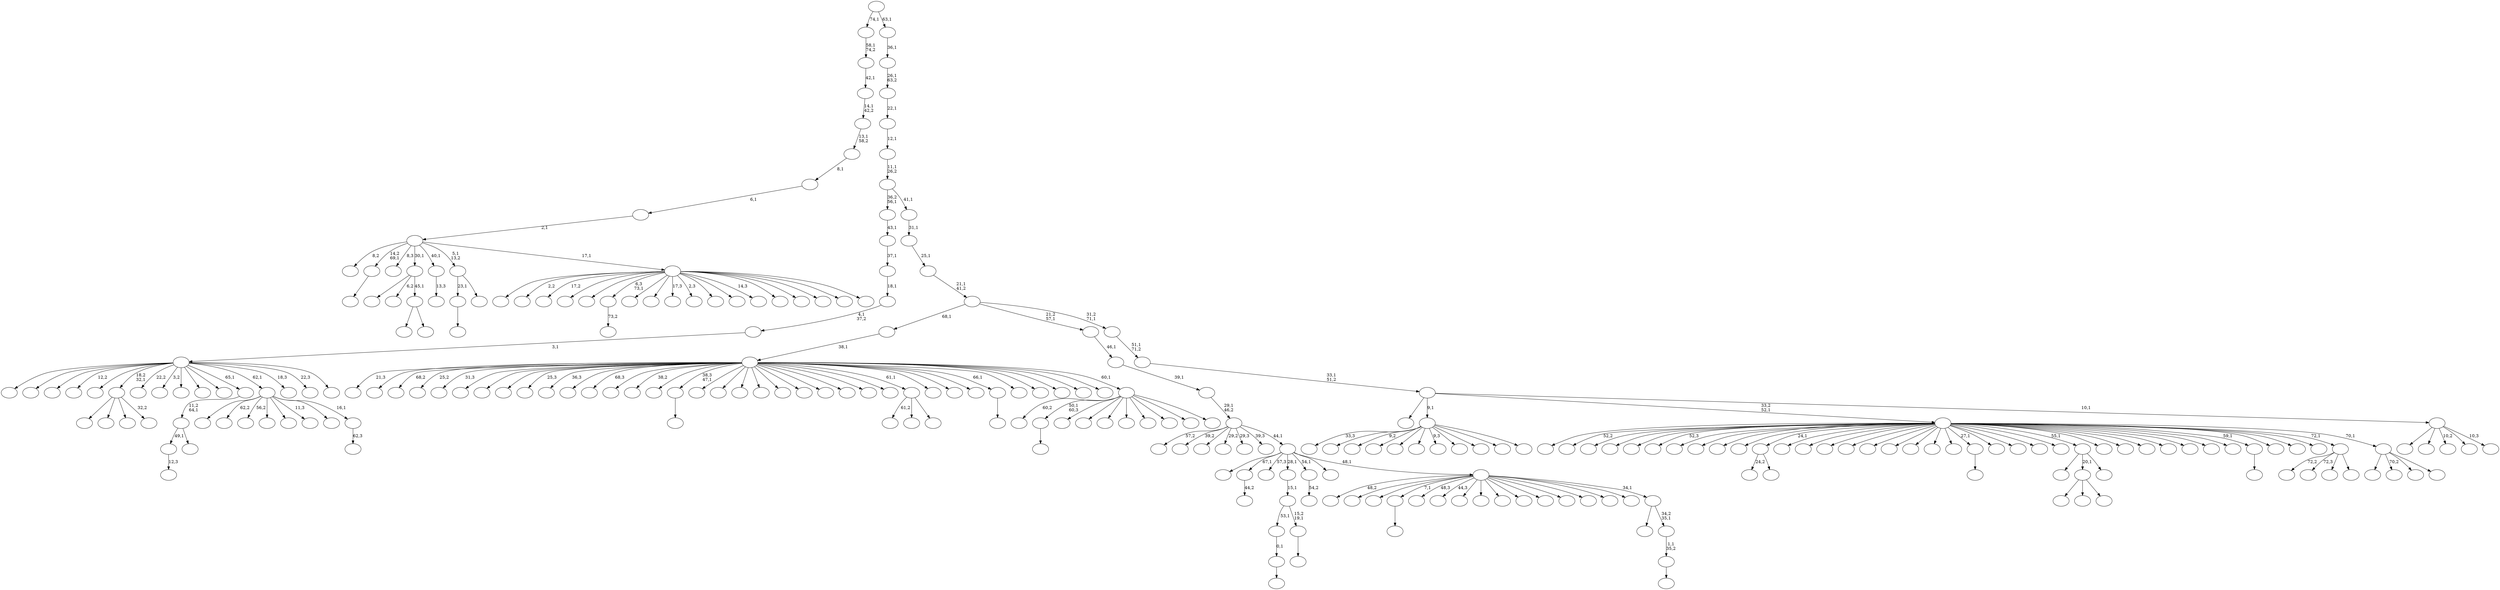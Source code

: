 digraph T {
	275 [label=""]
	274 [label=""]
	273 [label=""]
	272 [label=""]
	271 [label=""]
	270 [label=""]
	269 [label=""]
	268 [label=""]
	267 [label=""]
	266 [label=""]
	265 [label=""]
	264 [label=""]
	263 [label=""]
	262 [label=""]
	261 [label=""]
	260 [label=""]
	259 [label=""]
	258 [label=""]
	257 [label=""]
	256 [label=""]
	255 [label=""]
	254 [label=""]
	253 [label=""]
	252 [label=""]
	251 [label=""]
	250 [label=""]
	249 [label=""]
	248 [label=""]
	247 [label=""]
	246 [label=""]
	245 [label=""]
	244 [label=""]
	243 [label=""]
	242 [label=""]
	241 [label=""]
	240 [label=""]
	239 [label=""]
	238 [label=""]
	237 [label=""]
	236 [label=""]
	235 [label=""]
	234 [label=""]
	233 [label=""]
	232 [label=""]
	231 [label=""]
	230 [label=""]
	229 [label=""]
	228 [label=""]
	227 [label=""]
	226 [label=""]
	225 [label=""]
	224 [label=""]
	223 [label=""]
	222 [label=""]
	221 [label=""]
	220 [label=""]
	219 [label=""]
	218 [label=""]
	217 [label=""]
	216 [label=""]
	215 [label=""]
	214 [label=""]
	213 [label=""]
	212 [label=""]
	211 [label=""]
	210 [label=""]
	209 [label=""]
	208 [label=""]
	207 [label=""]
	206 [label=""]
	205 [label=""]
	204 [label=""]
	203 [label=""]
	202 [label=""]
	201 [label=""]
	200 [label=""]
	199 [label=""]
	198 [label=""]
	197 [label=""]
	196 [label=""]
	195 [label=""]
	194 [label=""]
	193 [label=""]
	192 [label=""]
	191 [label=""]
	190 [label=""]
	189 [label=""]
	188 [label=""]
	187 [label=""]
	186 [label=""]
	185 [label=""]
	184 [label=""]
	183 [label=""]
	182 [label=""]
	181 [label=""]
	180 [label=""]
	179 [label=""]
	178 [label=""]
	177 [label=""]
	176 [label=""]
	175 [label=""]
	174 [label=""]
	173 [label=""]
	172 [label=""]
	171 [label=""]
	170 [label=""]
	169 [label=""]
	168 [label=""]
	167 [label=""]
	166 [label=""]
	165 [label=""]
	164 [label=""]
	163 [label=""]
	162 [label=""]
	161 [label=""]
	160 [label=""]
	159 [label=""]
	158 [label=""]
	157 [label=""]
	156 [label=""]
	155 [label=""]
	154 [label=""]
	153 [label=""]
	152 [label=""]
	151 [label=""]
	150 [label=""]
	149 [label=""]
	148 [label=""]
	147 [label=""]
	146 [label=""]
	145 [label=""]
	144 [label=""]
	143 [label=""]
	142 [label=""]
	141 [label=""]
	140 [label=""]
	139 [label=""]
	138 [label=""]
	137 [label=""]
	136 [label=""]
	135 [label=""]
	134 [label=""]
	133 [label=""]
	132 [label=""]
	131 [label=""]
	130 [label=""]
	129 [label=""]
	128 [label=""]
	127 [label=""]
	126 [label=""]
	125 [label=""]
	124 [label=""]
	123 [label=""]
	122 [label=""]
	121 [label=""]
	120 [label=""]
	119 [label=""]
	118 [label=""]
	117 [label=""]
	116 [label=""]
	115 [label=""]
	114 [label=""]
	113 [label=""]
	112 [label=""]
	111 [label=""]
	110 [label=""]
	109 [label=""]
	108 [label=""]
	107 [label=""]
	106 [label=""]
	105 [label=""]
	104 [label=""]
	103 [label=""]
	102 [label=""]
	101 [label=""]
	100 [label=""]
	99 [label=""]
	98 [label=""]
	97 [label=""]
	96 [label=""]
	95 [label=""]
	94 [label=""]
	93 [label=""]
	92 [label=""]
	91 [label=""]
	90 [label=""]
	89 [label=""]
	88 [label=""]
	87 [label=""]
	86 [label=""]
	85 [label=""]
	84 [label=""]
	83 [label=""]
	82 [label=""]
	81 [label=""]
	80 [label=""]
	79 [label=""]
	78 [label=""]
	77 [label=""]
	76 [label=""]
	75 [label=""]
	74 [label=""]
	73 [label=""]
	72 [label=""]
	71 [label=""]
	70 [label=""]
	69 [label=""]
	68 [label=""]
	67 [label=""]
	66 [label=""]
	65 [label=""]
	64 [label=""]
	63 [label=""]
	62 [label=""]
	61 [label=""]
	60 [label=""]
	59 [label=""]
	58 [label=""]
	57 [label=""]
	56 [label=""]
	55 [label=""]
	54 [label=""]
	53 [label=""]
	52 [label=""]
	51 [label=""]
	50 [label=""]
	49 [label=""]
	48 [label=""]
	47 [label=""]
	46 [label=""]
	45 [label=""]
	44 [label=""]
	43 [label=""]
	42 [label=""]
	41 [label=""]
	40 [label=""]
	39 [label=""]
	38 [label=""]
	37 [label=""]
	36 [label=""]
	35 [label=""]
	34 [label=""]
	33 [label=""]
	32 [label=""]
	31 [label=""]
	30 [label=""]
	29 [label=""]
	28 [label=""]
	27 [label=""]
	26 [label=""]
	25 [label=""]
	24 [label=""]
	23 [label=""]
	22 [label=""]
	21 [label=""]
	20 [label=""]
	19 [label=""]
	18 [label=""]
	17 [label=""]
	16 [label=""]
	15 [label=""]
	14 [label=""]
	13 [label=""]
	12 [label=""]
	11 [label=""]
	10 [label=""]
	9 [label=""]
	8 [label=""]
	7 [label=""]
	6 [label=""]
	5 [label=""]
	4 [label=""]
	3 [label=""]
	2 [label=""]
	1 [label=""]
	0 [label=""]
	239 -> 240 [label=""]
	234 -> 235 [label="12,3"]
	226 -> 227 [label=""]
	224 -> 225 [label="44,2"]
	216 -> 217 [label=""]
	215 -> 216 [label="0,1"]
	202 -> 268 [label="24,2"]
	202 -> 203 [label=""]
	189 -> 244 [label=""]
	189 -> 209 [label=""]
	189 -> 205 [label=""]
	189 -> 190 [label="32,2"]
	183 -> 184 [label="73,2"]
	176 -> 177 [label=""]
	173 -> 174 [label=""]
	159 -> 160 [label=""]
	145 -> 146 [label=""]
	124 -> 125 [label=""]
	123 -> 215 [label="53,1"]
	123 -> 124 [label="15,2\n19,1"]
	122 -> 123 [label="15,1"]
	112 -> 188 [label=""]
	112 -> 181 [label=""]
	112 -> 113 [label=""]
	109 -> 144 [label=""]
	109 -> 112 [label="20,1"]
	109 -> 110 [label=""]
	105 -> 260 [label=""]
	105 -> 106 [label=""]
	104 -> 186 [label=""]
	104 -> 129 [label="6,2"]
	104 -> 105 [label="45,1"]
	101 -> 207 [label="61,2"]
	101 -> 137 [label=""]
	101 -> 102 [label=""]
	95 -> 96 [label="13,3"]
	91 -> 92 [label=""]
	80 -> 234 [label="49,1"]
	80 -> 81 [label=""]
	79 -> 80 [label="11,2\n64,1"]
	77 -> 78 [label=""]
	74 -> 75 [label="62,3"]
	73 -> 271 [label=""]
	73 -> 232 [label="62,2"]
	73 -> 230 [label="56,2"]
	73 -> 200 [label=""]
	73 -> 168 [label=""]
	73 -> 147 [label="11,3"]
	73 -> 143 [label=""]
	73 -> 74 [label="16,1"]
	65 -> 66 [label="54,2"]
	62 -> 239 [label="23,1"]
	62 -> 63 [label=""]
	53 -> 251 [label="33,3"]
	53 -> 249 [label=""]
	53 -> 247 [label="9,2"]
	53 -> 229 [label=""]
	53 -> 178 [label=""]
	53 -> 161 [label=""]
	53 -> 152 [label="9,3"]
	53 -> 103 [label=""]
	53 -> 86 [label=""]
	53 -> 70 [label=""]
	53 -> 54 [label=""]
	51 -> 204 [label="60,2"]
	51 -> 176 [label="50,1\n60,3"]
	51 -> 175 [label=""]
	51 -> 139 [label=""]
	51 -> 117 [label=""]
	51 -> 114 [label=""]
	51 -> 72 [label=""]
	51 -> 64 [label=""]
	51 -> 59 [label=""]
	51 -> 52 [label=""]
	50 -> 275 [label="21,3"]
	50 -> 272 [label=""]
	50 -> 264 [label="68,2"]
	50 -> 263 [label="25,2"]
	50 -> 261 [label="31,3"]
	50 -> 258 [label=""]
	50 -> 257 [label=""]
	50 -> 256 [label=""]
	50 -> 254 [label="25,3"]
	50 -> 253 [label="36,3"]
	50 -> 228 [label=""]
	50 -> 223 [label="68,3"]
	50 -> 219 [label=""]
	50 -> 198 [label="38,2"]
	50 -> 191 [label=""]
	50 -> 173 [label="38,3\n47,1"]
	50 -> 169 [label=""]
	50 -> 163 [label=""]
	50 -> 151 [label=""]
	50 -> 150 [label=""]
	50 -> 148 [label=""]
	50 -> 141 [label=""]
	50 -> 135 [label=""]
	50 -> 132 [label=""]
	50 -> 130 [label=""]
	50 -> 128 [label=""]
	50 -> 101 [label="61,1"]
	50 -> 98 [label=""]
	50 -> 97 [label=""]
	50 -> 93 [label=""]
	50 -> 91 [label="66,1"]
	50 -> 90 [label=""]
	50 -> 82 [label=""]
	50 -> 68 [label=""]
	50 -> 61 [label=""]
	50 -> 55 [label=""]
	50 -> 51 [label="60,1"]
	49 -> 50 [label="38,1"]
	47 -> 48 [label=""]
	46 -> 47 [label="1,1\n35,2"]
	45 -> 221 [label=""]
	45 -> 46 [label="34,2\n35,1"]
	44 -> 273 [label="48,2"]
	44 -> 250 [label=""]
	44 -> 231 [label=""]
	44 -> 226 [label="7,1"]
	44 -> 214 [label="48,3"]
	44 -> 210 [label="44,3"]
	44 -> 208 [label=""]
	44 -> 199 [label=""]
	44 -> 194 [label=""]
	44 -> 193 [label=""]
	44 -> 166 [label=""]
	44 -> 131 [label=""]
	44 -> 115 [label=""]
	44 -> 108 [label=""]
	44 -> 60 [label=""]
	44 -> 45 [label="34,1"]
	43 -> 274 [label=""]
	43 -> 224 [label="67,1"]
	43 -> 197 [label="57,3"]
	43 -> 122 [label="28,1"]
	43 -> 65 [label="54,1"]
	43 -> 58 [label=""]
	43 -> 44 [label="48,1"]
	42 -> 243 [label="57,2"]
	42 -> 238 [label="39,2"]
	42 -> 220 [label=""]
	42 -> 165 [label="29,2"]
	42 -> 111 [label="29,3"]
	42 -> 83 [label="39,3"]
	42 -> 43 [label="44,1"]
	41 -> 42 [label="29,1\n46,2"]
	40 -> 41 [label="39,1"]
	39 -> 40 [label="46,1"]
	36 -> 262 [label=""]
	36 -> 252 [label=""]
	36 -> 222 [label=""]
	36 -> 218 [label="12,2"]
	36 -> 213 [label=""]
	36 -> 189 [label="18,2\n32,1"]
	36 -> 172 [label="22,2"]
	36 -> 162 [label="3,2"]
	36 -> 155 [label=""]
	36 -> 126 [label=""]
	36 -> 121 [label=""]
	36 -> 79 [label="65,1"]
	36 -> 73 [label="62,1"]
	36 -> 69 [label="18,3"]
	36 -> 38 [label="22,3"]
	36 -> 37 [label=""]
	35 -> 36 [label="3,1"]
	34 -> 35 [label="4,1\n37,2"]
	33 -> 34 [label="18,1"]
	32 -> 33 [label="37,1"]
	31 -> 32 [label="43,1"]
	29 -> 245 [label="72,2"]
	29 -> 136 [label="72,3"]
	29 -> 56 [label=""]
	29 -> 30 [label=""]
	27 -> 267 [label=""]
	27 -> 248 [label="2,2"]
	27 -> 237 [label="17,2"]
	27 -> 236 [label=""]
	27 -> 187 [label=""]
	27 -> 183 [label="6,3\n73,1"]
	27 -> 171 [label=""]
	27 -> 170 [label=""]
	27 -> 164 [label="17,3"]
	27 -> 158 [label="2,3"]
	27 -> 156 [label=""]
	27 -> 127 [label=""]
	27 -> 120 [label="14,3"]
	27 -> 119 [label=""]
	27 -> 116 [label=""]
	27 -> 87 [label=""]
	27 -> 71 [label=""]
	27 -> 28 [label=""]
	26 -> 201 [label="8,2"]
	26 -> 159 [label="14,2\n69,1"]
	26 -> 149 [label="8,3"]
	26 -> 104 [label="30,1"]
	26 -> 95 [label="40,1"]
	26 -> 62 [label="5,1\n13,2"]
	26 -> 27 [label="17,1"]
	25 -> 26 [label="2,1"]
	24 -> 25 [label="6,1"]
	23 -> 24 [label="8,1"]
	22 -> 23 [label="13,1\n58,2"]
	21 -> 22 [label="14,1\n42,2"]
	20 -> 21 [label="42,1"]
	19 -> 20 [label="58,1\n74,2"]
	17 -> 241 [label=""]
	17 -> 195 [label="70,2"]
	17 -> 85 [label=""]
	17 -> 18 [label=""]
	16 -> 270 [label=""]
	16 -> 269 [label="52,2"]
	16 -> 265 [label=""]
	16 -> 259 [label=""]
	16 -> 255 [label=""]
	16 -> 242 [label="52,3"]
	16 -> 233 [label=""]
	16 -> 212 [label=""]
	16 -> 211 [label=""]
	16 -> 206 [label=""]
	16 -> 202 [label="24,1"]
	16 -> 196 [label=""]
	16 -> 192 [label=""]
	16 -> 185 [label=""]
	16 -> 182 [label=""]
	16 -> 180 [label=""]
	16 -> 179 [label=""]
	16 -> 167 [label=""]
	16 -> 157 [label=""]
	16 -> 154 [label=""]
	16 -> 145 [label="27,1"]
	16 -> 142 [label=""]
	16 -> 140 [label=""]
	16 -> 138 [label=""]
	16 -> 118 [label=""]
	16 -> 109 [label="55,1"]
	16 -> 107 [label=""]
	16 -> 100 [label=""]
	16 -> 99 [label=""]
	16 -> 94 [label=""]
	16 -> 89 [label=""]
	16 -> 88 [label=""]
	16 -> 84 [label=""]
	16 -> 77 [label="59,1"]
	16 -> 76 [label=""]
	16 -> 67 [label=""]
	16 -> 57 [label=""]
	16 -> 29 [label="72,1"]
	16 -> 17 [label="70,1"]
	14 -> 266 [label=""]
	14 -> 246 [label=""]
	14 -> 153 [label="10,2"]
	14 -> 133 [label=""]
	14 -> 15 [label="10,3"]
	13 -> 134 [label=""]
	13 -> 53 [label="9,1"]
	13 -> 16 [label="33,2\n52,1"]
	13 -> 14 [label="10,1"]
	12 -> 13 [label="33,1\n51,2"]
	11 -> 12 [label="51,1\n71,2"]
	10 -> 49 [label="68,1"]
	10 -> 39 [label="21,2\n57,1"]
	10 -> 11 [label="31,2\n71,1"]
	9 -> 10 [label="21,1\n41,2"]
	8 -> 9 [label="25,1"]
	7 -> 8 [label="31,1"]
	6 -> 31 [label="36,2\n56,1"]
	6 -> 7 [label="41,1"]
	5 -> 6 [label="11,1\n26,2"]
	4 -> 5 [label="12,1"]
	3 -> 4 [label="22,1"]
	2 -> 3 [label="26,1\n63,2"]
	1 -> 2 [label="36,1"]
	0 -> 19 [label="74,1"]
	0 -> 1 [label="63,1"]
}
